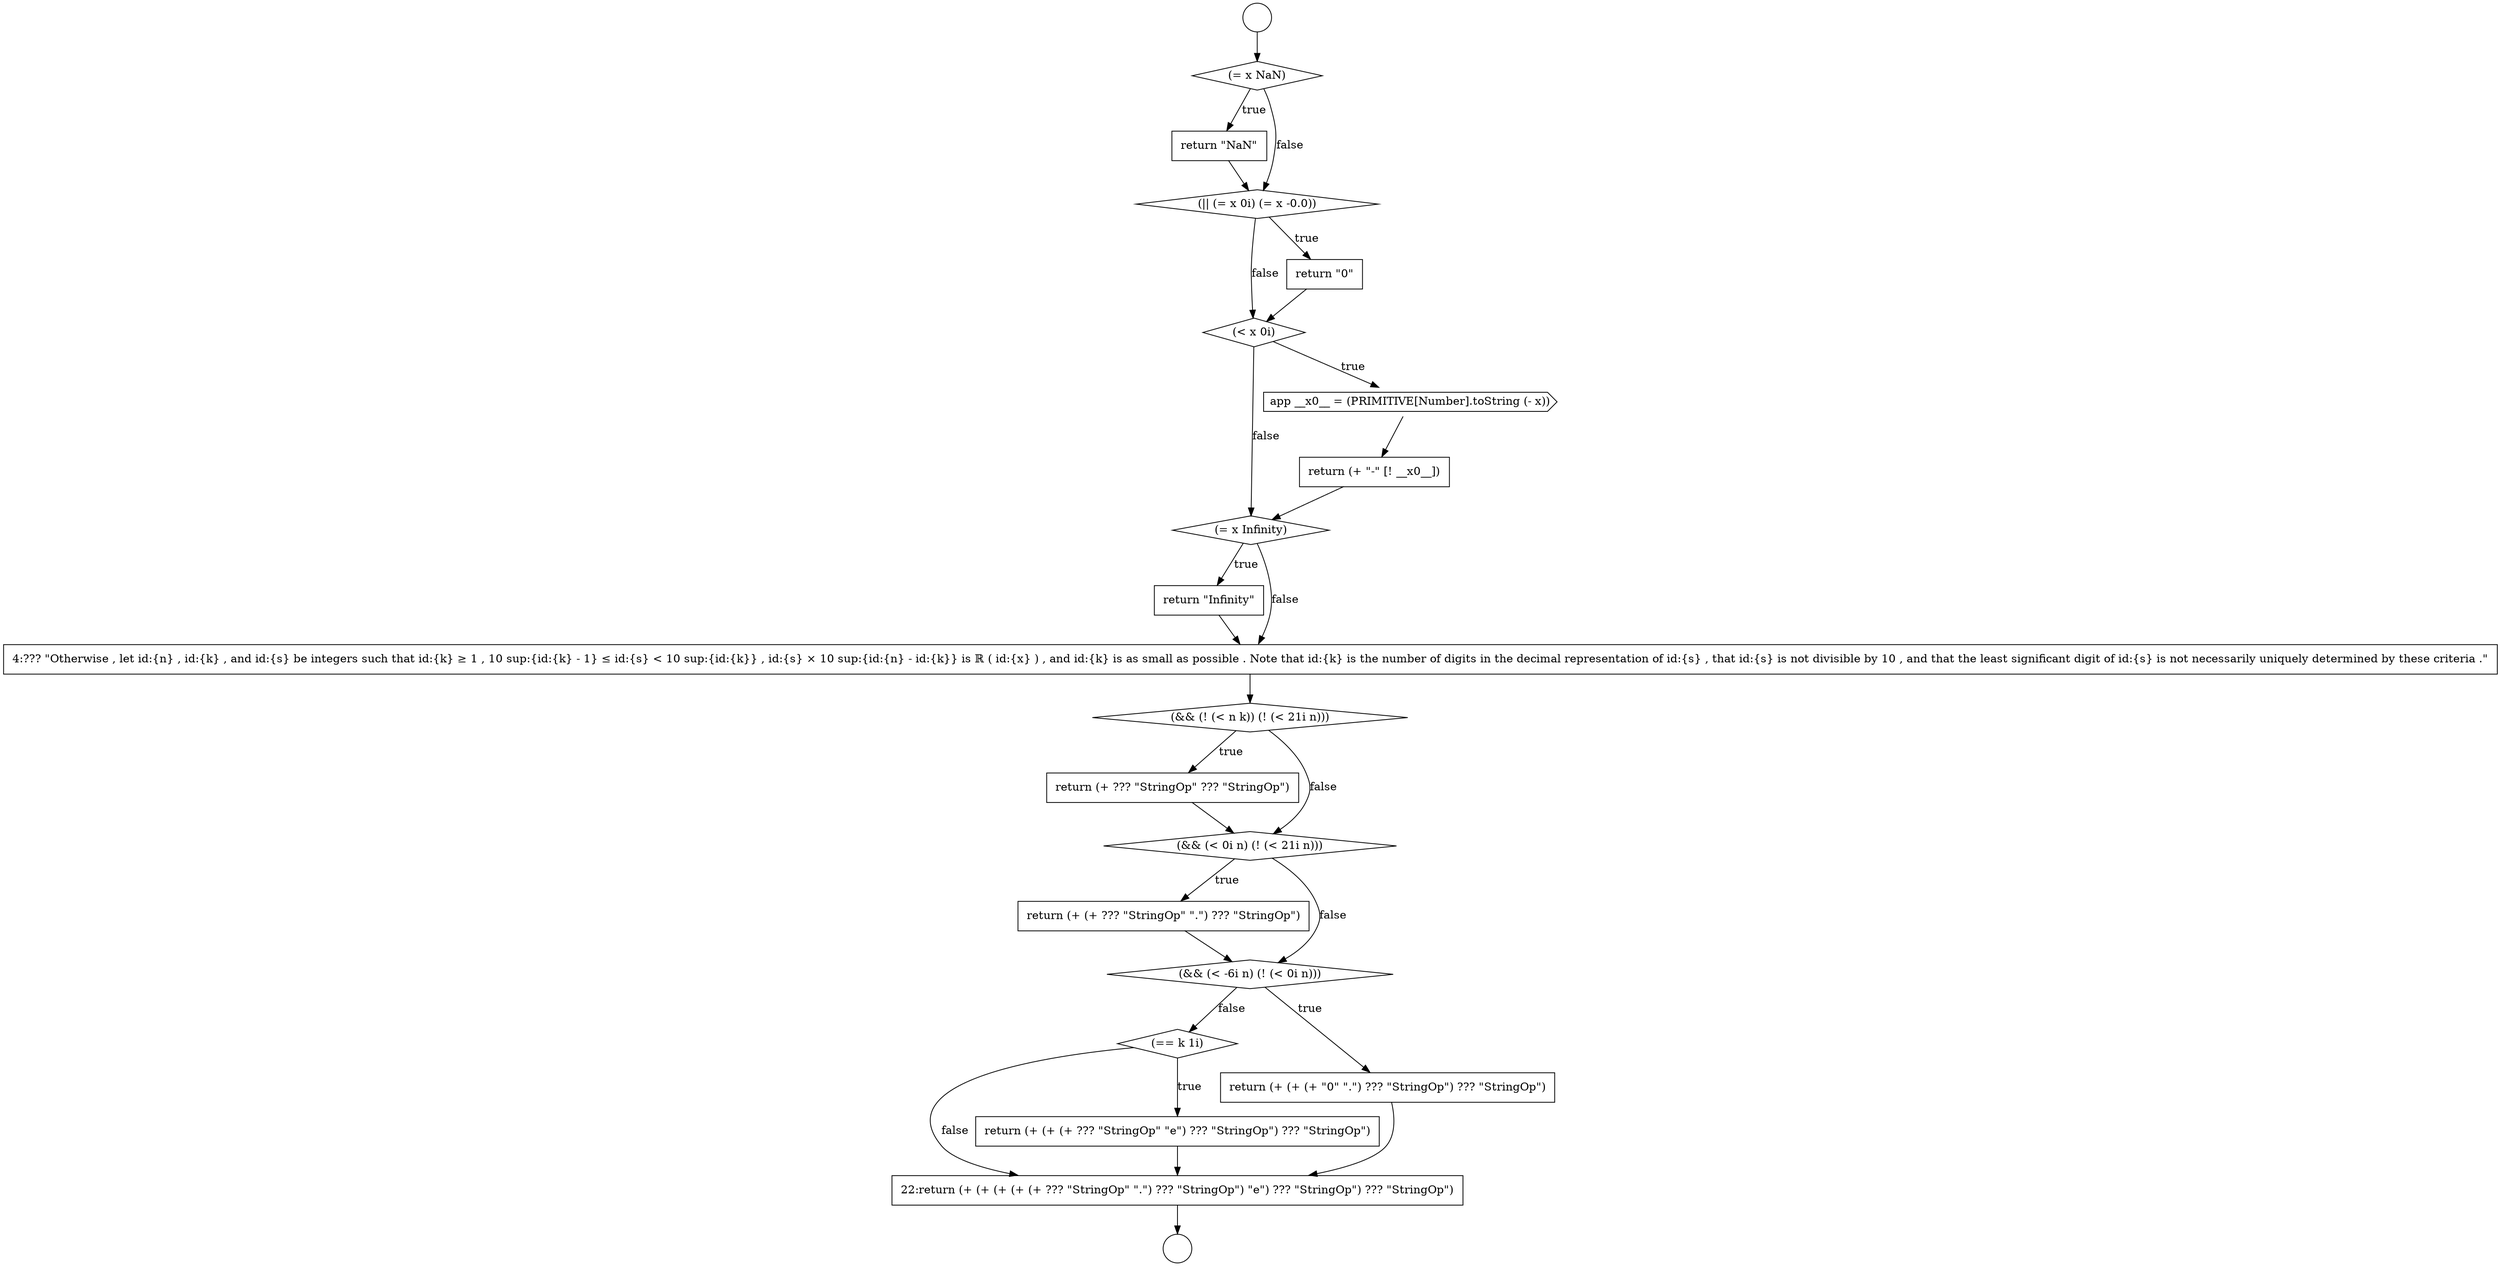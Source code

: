 digraph {
  node138 [shape=diamond, label=<<font color="black">(&lt; x 0i)</font>> color="black" fillcolor="white" style=filled]
  node142 [shape=none, margin=0, label=<<font color="black">
    <table border="0" cellborder="1" cellspacing="0" cellpadding="10">
      <tr><td align="left">return &quot;Infinity&quot;</td></tr>
    </table>
  </font>> color="black" fillcolor="white" style=filled]
  node152 [shape=none, margin=0, label=<<font color="black">
    <table border="0" cellborder="1" cellspacing="0" cellpadding="10">
      <tr><td align="left">22:return (+ (+ (+ (+ (+ ??? &quot;StringOp&quot; &quot;.&quot;) ??? &quot;StringOp&quot;) &quot;e&quot;) ??? &quot;StringOp&quot;) ??? &quot;StringOp&quot;)</td></tr>
    </table>
  </font>> color="black" fillcolor="white" style=filled]
  node137 [shape=none, margin=0, label=<<font color="black">
    <table border="0" cellborder="1" cellspacing="0" cellpadding="10">
      <tr><td align="left">return &quot;0&quot;</td></tr>
    </table>
  </font>> color="black" fillcolor="white" style=filled]
  node141 [shape=diamond, label=<<font color="black">(= x Infinity)</font>> color="black" fillcolor="white" style=filled]
  node134 [shape=diamond, label=<<font color="black">(= x NaN)</font>> color="black" fillcolor="white" style=filled]
  node144 [shape=diamond, label=<<font color="black">(&amp;&amp; (! (&lt; n k)) (! (&lt; 21i n)))</font>> color="black" fillcolor="white" style=filled]
  node140 [shape=none, margin=0, label=<<font color="black">
    <table border="0" cellborder="1" cellspacing="0" cellpadding="10">
      <tr><td align="left">return (+ &quot;-&quot; [! __x0__])</td></tr>
    </table>
  </font>> color="black" fillcolor="white" style=filled]
  node135 [shape=none, margin=0, label=<<font color="black">
    <table border="0" cellborder="1" cellspacing="0" cellpadding="10">
      <tr><td align="left">return &quot;NaN&quot;</td></tr>
    </table>
  </font>> color="black" fillcolor="white" style=filled]
  node145 [shape=none, margin=0, label=<<font color="black">
    <table border="0" cellborder="1" cellspacing="0" cellpadding="10">
      <tr><td align="left">return (+ ??? &quot;StringOp&quot; ??? &quot;StringOp&quot;)</td></tr>
    </table>
  </font>> color="black" fillcolor="white" style=filled]
  node150 [shape=diamond, label=<<font color="black">(== k 1i)</font>> color="black" fillcolor="white" style=filled]
  node143 [shape=none, margin=0, label=<<font color="black">
    <table border="0" cellborder="1" cellspacing="0" cellpadding="10">
      <tr><td align="left">4:??? &quot;Otherwise , let id:{n} , id:{k} , and id:{s} be integers such that id:{k} &ge; 1 , 10 sup:{id:{k} - 1} &le; id:{s} &lt; 10 sup:{id:{k}} , id:{s} &times; 10 sup:{id:{n} - id:{k}} is ℝ ( id:{x} ) , and id:{k} is as small as possible . Note that id:{k} is the number of digits in the decimal representation of id:{s} , that id:{s} is not divisible by 10 , and that the least significant digit of id:{s} is not necessarily uniquely determined by these criteria .&quot;</td></tr>
    </table>
  </font>> color="black" fillcolor="white" style=filled]
  node139 [shape=cds, label=<<font color="black">app __x0__ = (PRIMITIVE[Number].toString (- x))</font>> color="black" fillcolor="white" style=filled]
  node136 [shape=diamond, label=<<font color="black">(|| (= x 0i) (= x -0.0))</font>> color="black" fillcolor="white" style=filled]
  node147 [shape=none, margin=0, label=<<font color="black">
    <table border="0" cellborder="1" cellspacing="0" cellpadding="10">
      <tr><td align="left">return (+ (+ ??? &quot;StringOp&quot; &quot;.&quot;) ??? &quot;StringOp&quot;)</td></tr>
    </table>
  </font>> color="black" fillcolor="white" style=filled]
  node132 [shape=circle label=" " color="black" fillcolor="white" style=filled]
  node133 [shape=circle label=" " color="black" fillcolor="white" style=filled]
  node148 [shape=diamond, label=<<font color="black">(&amp;&amp; (&lt; -6i n) (! (&lt; 0i n)))</font>> color="black" fillcolor="white" style=filled]
  node149 [shape=none, margin=0, label=<<font color="black">
    <table border="0" cellborder="1" cellspacing="0" cellpadding="10">
      <tr><td align="left">return (+ (+ (+ &quot;0&quot; &quot;.&quot;) ??? &quot;StringOp&quot;) ??? &quot;StringOp&quot;)</td></tr>
    </table>
  </font>> color="black" fillcolor="white" style=filled]
  node151 [shape=none, margin=0, label=<<font color="black">
    <table border="0" cellborder="1" cellspacing="0" cellpadding="10">
      <tr><td align="left">return (+ (+ (+ ??? &quot;StringOp&quot; &quot;e&quot;) ??? &quot;StringOp&quot;) ??? &quot;StringOp&quot;)</td></tr>
    </table>
  </font>> color="black" fillcolor="white" style=filled]
  node146 [shape=diamond, label=<<font color="black">(&amp;&amp; (&lt; 0i n) (! (&lt; 21i n)))</font>> color="black" fillcolor="white" style=filled]
  node151 -> node152 [ color="black"]
  node135 -> node136 [ color="black"]
  node132 -> node134 [ color="black"]
  node147 -> node148 [ color="black"]
  node141 -> node142 [label=<<font color="black">true</font>> color="black"]
  node141 -> node143 [label=<<font color="black">false</font>> color="black"]
  node134 -> node135 [label=<<font color="black">true</font>> color="black"]
  node134 -> node136 [label=<<font color="black">false</font>> color="black"]
  node148 -> node149 [label=<<font color="black">true</font>> color="black"]
  node148 -> node150 [label=<<font color="black">false</font>> color="black"]
  node149 -> node152 [ color="black"]
  node144 -> node145 [label=<<font color="black">true</font>> color="black"]
  node144 -> node146 [label=<<font color="black">false</font>> color="black"]
  node152 -> node133 [ color="black"]
  node137 -> node138 [ color="black"]
  node136 -> node137 [label=<<font color="black">true</font>> color="black"]
  node136 -> node138 [label=<<font color="black">false</font>> color="black"]
  node142 -> node143 [ color="black"]
  node146 -> node147 [label=<<font color="black">true</font>> color="black"]
  node146 -> node148 [label=<<font color="black">false</font>> color="black"]
  node145 -> node146 [ color="black"]
  node150 -> node151 [label=<<font color="black">true</font>> color="black"]
  node150 -> node152 [label=<<font color="black">false</font>> color="black"]
  node140 -> node141 [ color="black"]
  node138 -> node139 [label=<<font color="black">true</font>> color="black"]
  node138 -> node141 [label=<<font color="black">false</font>> color="black"]
  node139 -> node140 [ color="black"]
  node143 -> node144 [ color="black"]
}
